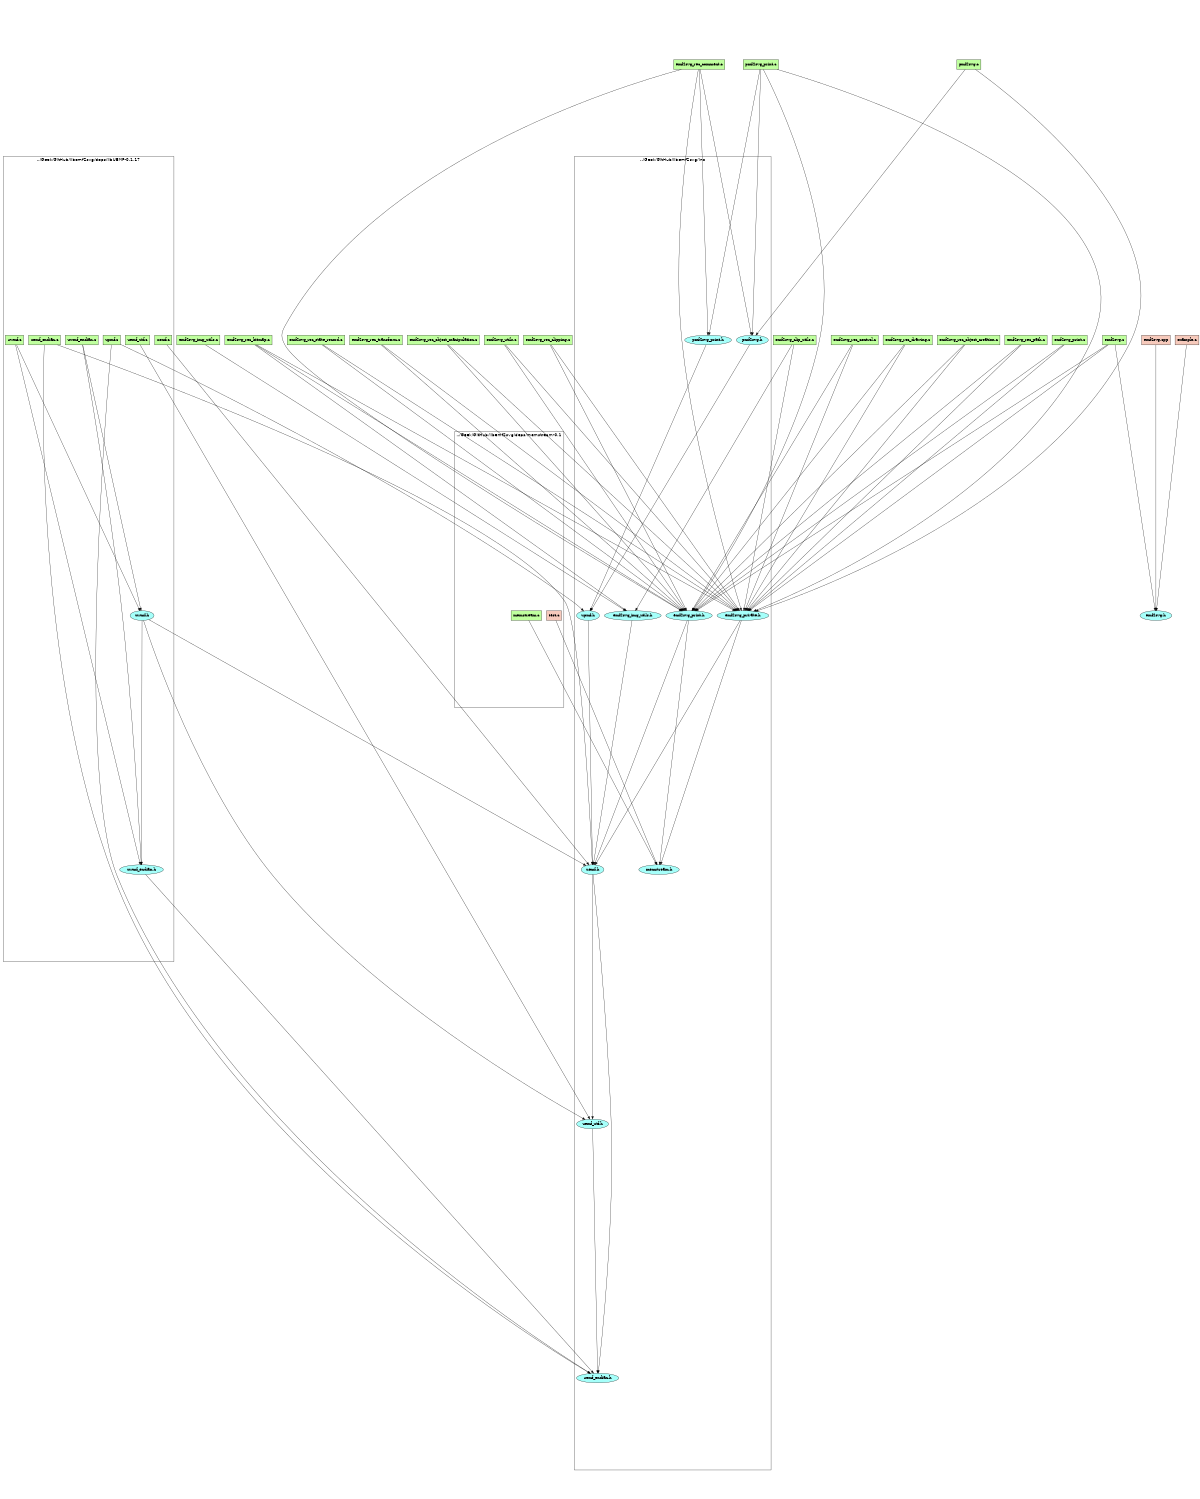 digraph "source tree" {
    overlap=scale;
    size="8,10";
    ratio="fill";
    fontsize="16";
    fontname="Helvetica";
	clusterrank="local";
subgraph "cluster../Geek/GitHub/libemf2svg/inc" {
	label="../Geek/GitHub/libemf2svg/inc";
	"upmf.h";
}
subgraph "cluster../Geek/GitHub/libemf2svg/inc" {
	label="../Geek/GitHub/libemf2svg/inc";
	"pmf2svg.h";
}
"pmf2svg.h" [fillcolor="#A5FFFA", shape="ellipse", style="filled"];
subgraph "cluster../Geek/GitHub/libemf2svg/inc" {
	label="../Geek/GitHub/libemf2svg/inc";
	"uemf.h";
}
subgraph "cluster../Geek/GitHub/libemf2svg/inc" {
	label="../Geek/GitHub/libemf2svg/inc";
	"emf2svg_img_utils.h";
}
"emf2svg_img_utils.h" [fillcolor="#A5FFFA", shape="ellipse", style="filled"];
subgraph "cluster../Geek/GitHub/libemf2svg/inc" {
	label="../Geek/GitHub/libemf2svg/inc";
	"uemf.h";
}
subgraph "cluster../Geek/GitHub/libemf2svg/inc" {
	label="../Geek/GitHub/libemf2svg/inc";
	"upmf.h";
}
"upmf.h" [fillcolor="#A5FFFA", shape="ellipse", style="filled"];
subgraph "cluster../Geek/GitHub/libemf2svg/inc" {
	label="../Geek/GitHub/libemf2svg/inc";
	"uemf_utf.h";
}
subgraph "cluster../Geek/GitHub/libemf2svg/inc" {
	label="../Geek/GitHub/libemf2svg/inc";
	"uemf.h";
}
subgraph "cluster../Geek/GitHub/libemf2svg/inc" {
	label="../Geek/GitHub/libemf2svg/inc";
	"uemf_endian.h";
}
subgraph "cluster../Geek/GitHub/libemf2svg/inc" {
	label="../Geek/GitHub/libemf2svg/inc";
	"uemf.h";
}
"uemf.h" [fillcolor="#A5FFFA", shape="ellipse", style="filled"];
subgraph "cluster../Geek/GitHub/libemf2svg/inc" {
	label="../Geek/GitHub/libemf2svg/inc";
	"uemf.h";
}
subgraph "cluster../Geek/GitHub/libemf2svg/inc" {
	label="../Geek/GitHub/libemf2svg/inc";
	"emf2svg_private.h";
}
subgraph "cluster../Geek/GitHub/libemf2svg/inc" {
	label="../Geek/GitHub/libemf2svg/inc";
	"memstream.h";
}
subgraph "cluster../Geek/GitHub/libemf2svg/inc" {
	label="../Geek/GitHub/libemf2svg/inc";
	"emf2svg_private.h";
}
"emf2svg_private.h" [fillcolor="#A5FFFA", shape="ellipse", style="filled"];
subgraph "cluster../Geek/GitHub/libemf2svg/inc" {
	label="../Geek/GitHub/libemf2svg/inc";
	"uemf.h";
}
subgraph "cluster../Geek/GitHub/libemf2svg/inc" {
	label="../Geek/GitHub/libemf2svg/inc";
	"emf2svg_print.h";
}
subgraph "cluster../Geek/GitHub/libemf2svg/inc" {
	label="../Geek/GitHub/libemf2svg/inc";
	"memstream.h";
}
subgraph "cluster../Geek/GitHub/libemf2svg/inc" {
	label="../Geek/GitHub/libemf2svg/inc";
	"emf2svg_print.h";
}
"emf2svg_print.h" [fillcolor="#A5FFFA", shape="ellipse", style="filled"];
"emf2svg.h" [fillcolor="#A5FFFA", shape="ellipse", style="filled"];
"uemf_endian.h" [fillcolor="#A5FFFA", shape="ellipse", style="filled"];
subgraph "cluster../Geek/GitHub/libemf2svg/inc" {
	label="../Geek/GitHub/libemf2svg/inc";
	"uemf_endian.h";
}
subgraph "cluster../Geek/GitHub/libemf2svg/inc" {
	label="../Geek/GitHub/libemf2svg/inc";
	"uemf_utf.h";
}
"uemf_utf.h" [fillcolor="#A5FFFA", shape="ellipse", style="filled"];
"memstream.h" [fillcolor="#A5FFFA", shape="ellipse", style="filled"];
subgraph "cluster../Geek/GitHub/libemf2svg/inc" {
	label="../Geek/GitHub/libemf2svg/inc";
	"upmf.h";
}
subgraph "cluster../Geek/GitHub/libemf2svg/inc" {
	label="../Geek/GitHub/libemf2svg/inc";
	"pmf2svg_print.h";
}
"pmf2svg_print.h" [fillcolor="#A5FFFA", shape="ellipse", style="filled"];
"example.c" [fillcolor="#F6C9BB", shape="box", style="filled"];
subgraph "cluster../Geek/GitHub/libemf2svg/deps/memstream-0.1" {
	label="../Geek/GitHub/libemf2svg/deps/memstream-0.1";
	"memstream.h";
}
subgraph "cluster../Geek/GitHub/libemf2svg/deps/memstream-0.1" {
	label="../Geek/GitHub/libemf2svg/deps/memstream-0.1";
	"test.c";
}
"test.c" [fillcolor="#F6C9BB", shape="box", style="filled"];
"memstream.h" [fillcolor="#A5FFFA", shape="ellipse", style="filled"];
subgraph "cluster../Geek/GitHub/libemf2svg/deps/memstream-0.1" {
	label="../Geek/GitHub/libemf2svg/deps/memstream-0.1";
	"memstream.h";
}
subgraph "cluster../Geek/GitHub/libemf2svg/deps/memstream-0.1" {
	label="../Geek/GitHub/libemf2svg/deps/memstream-0.1";
	"memstream.c";
}
"memstream.c" [fillcolor="#BFFF9E", shape="box", style="filled"];
subgraph "cluster../Geek/GitHub/libemf2svg/deps/libUEMF-0.1.17" {
	label="../Geek/GitHub/libemf2svg/deps/libUEMF-0.1.17";
	"uwmf.h";
}
subgraph "cluster../Geek/GitHub/libemf2svg/deps/libUEMF-0.1.17" {
	label="../Geek/GitHub/libemf2svg/deps/libUEMF-0.1.17";
	"uwmf.c";
}
subgraph "cluster../Geek/GitHub/libemf2svg/deps/libUEMF-0.1.17" {
	label="../Geek/GitHub/libemf2svg/deps/libUEMF-0.1.17";
	"uwmf_endian.h";
}
subgraph "cluster../Geek/GitHub/libemf2svg/deps/libUEMF-0.1.17" {
	label="../Geek/GitHub/libemf2svg/deps/libUEMF-0.1.17";
	"uwmf.c";
}
"uwmf.c" [fillcolor="#BFFF9E", shape="box", style="filled"];
subgraph "cluster../Geek/GitHub/libemf2svg/deps/libUEMF-0.1.17" {
	label="../Geek/GitHub/libemf2svg/deps/libUEMF-0.1.17";
	"uwmf.h";
}
subgraph "cluster../Geek/GitHub/libemf2svg/deps/libUEMF-0.1.17" {
	label="../Geek/GitHub/libemf2svg/deps/libUEMF-0.1.17";
	"uwmf_endian.c";
}
subgraph "cluster../Geek/GitHub/libemf2svg/deps/libUEMF-0.1.17" {
	label="../Geek/GitHub/libemf2svg/deps/libUEMF-0.1.17";
	"uwmf_endian.h";
}
subgraph "cluster../Geek/GitHub/libemf2svg/deps/libUEMF-0.1.17" {
	label="../Geek/GitHub/libemf2svg/deps/libUEMF-0.1.17";
	"uwmf_endian.c";
}
"uwmf_endian.c" [fillcolor="#BFFF9E", shape="box", style="filled"];
subgraph "cluster../Geek/GitHub/libemf2svg/deps/libUEMF-0.1.17" {
	label="../Geek/GitHub/libemf2svg/deps/libUEMF-0.1.17";
	"uemf.h";
}
subgraph "cluster../Geek/GitHub/libemf2svg/deps/libUEMF-0.1.17" {
	label="../Geek/GitHub/libemf2svg/deps/libUEMF-0.1.17";
	"upmf.h";
}
"upmf.h" [fillcolor="#A5FFFA", shape="ellipse", style="filled"];
subgraph "cluster../Geek/GitHub/libemf2svg/deps/libUEMF-0.1.17" {
	label="../Geek/GitHub/libemf2svg/deps/libUEMF-0.1.17";
	"uemf_utf.h";
}
subgraph "cluster../Geek/GitHub/libemf2svg/deps/libUEMF-0.1.17" {
	label="../Geek/GitHub/libemf2svg/deps/libUEMF-0.1.17";
	"uemf.h";
}
subgraph "cluster../Geek/GitHub/libemf2svg/deps/libUEMF-0.1.17" {
	label="../Geek/GitHub/libemf2svg/deps/libUEMF-0.1.17";
	"uemf_endian.h";
}
subgraph "cluster../Geek/GitHub/libemf2svg/deps/libUEMF-0.1.17" {
	label="../Geek/GitHub/libemf2svg/deps/libUEMF-0.1.17";
	"uemf.h";
}
"uemf.h" [fillcolor="#A5FFFA", shape="ellipse", style="filled"];
subgraph "cluster../Geek/GitHub/libemf2svg/deps/libUEMF-0.1.17" {
	label="../Geek/GitHub/libemf2svg/deps/libUEMF-0.1.17";
	"uemf.h";
}
subgraph "cluster../Geek/GitHub/libemf2svg/deps/libUEMF-0.1.17" {
	label="../Geek/GitHub/libemf2svg/deps/libUEMF-0.1.17";
	"uemf_endian.c";
}
subgraph "cluster../Geek/GitHub/libemf2svg/deps/libUEMF-0.1.17" {
	label="../Geek/GitHub/libemf2svg/deps/libUEMF-0.1.17";
	"uemf_endian.h";
}
subgraph "cluster../Geek/GitHub/libemf2svg/deps/libUEMF-0.1.17" {
	label="../Geek/GitHub/libemf2svg/deps/libUEMF-0.1.17";
	"uemf_endian.c";
}
"uemf_endian.c" [fillcolor="#BFFF9E", shape="box", style="filled"];
subgraph "cluster../Geek/GitHub/libemf2svg/deps/libUEMF-0.1.17" {
	label="../Geek/GitHub/libemf2svg/deps/libUEMF-0.1.17";
	"uemf.h";
}
subgraph "cluster../Geek/GitHub/libemf2svg/deps/libUEMF-0.1.17" {
	label="../Geek/GitHub/libemf2svg/deps/libUEMF-0.1.17";
	"uemf.c";
}
"uemf.c" [fillcolor="#BFFF9E", shape="box", style="filled"];
"uemf_endian.h" [fillcolor="#A5FFFA", shape="ellipse", style="filled"];
subgraph "cluster../Geek/GitHub/libemf2svg/deps/libUEMF-0.1.17" {
	label="../Geek/GitHub/libemf2svg/deps/libUEMF-0.1.17";
	"uemf_endian.h";
}
subgraph "cluster../Geek/GitHub/libemf2svg/deps/libUEMF-0.1.17" {
	label="../Geek/GitHub/libemf2svg/deps/libUEMF-0.1.17";
	"uemf_utf.h";
}
"uemf_utf.h" [fillcolor="#A5FFFA", shape="ellipse", style="filled"];
subgraph "cluster../Geek/GitHub/libemf2svg/deps/libUEMF-0.1.17" {
	label="../Geek/GitHub/libemf2svg/deps/libUEMF-0.1.17";
	"uemf_endian.h";
}
subgraph "cluster../Geek/GitHub/libemf2svg/deps/libUEMF-0.1.17" {
	label="../Geek/GitHub/libemf2svg/deps/libUEMF-0.1.17";
	"uwmf_endian.h";
}
"uwmf_endian.h" [fillcolor="#A5FFFA", shape="ellipse", style="filled"];
subgraph "cluster../Geek/GitHub/libemf2svg/deps/libUEMF-0.1.17" {
	label="../Geek/GitHub/libemf2svg/deps/libUEMF-0.1.17";
	"upmf.h";
}
subgraph "cluster../Geek/GitHub/libemf2svg/deps/libUEMF-0.1.17" {
	label="../Geek/GitHub/libemf2svg/deps/libUEMF-0.1.17";
	"upmf.c";
}
subgraph "cluster../Geek/GitHub/libemf2svg/deps/libUEMF-0.1.17" {
	label="../Geek/GitHub/libemf2svg/deps/libUEMF-0.1.17";
	"uemf_endian.h";
}
subgraph "cluster../Geek/GitHub/libemf2svg/deps/libUEMF-0.1.17" {
	label="../Geek/GitHub/libemf2svg/deps/libUEMF-0.1.17";
	"upmf.c";
}
"upmf.c" [fillcolor="#BFFF9E", shape="box", style="filled"];
subgraph "cluster../Geek/GitHub/libemf2svg/deps/libUEMF-0.1.17" {
	label="../Geek/GitHub/libemf2svg/deps/libUEMF-0.1.17";
	"uemf.h";
}
subgraph "cluster../Geek/GitHub/libemf2svg/deps/libUEMF-0.1.17" {
	label="../Geek/GitHub/libemf2svg/deps/libUEMF-0.1.17";
	"uwmf.h";
}
subgraph "cluster../Geek/GitHub/libemf2svg/deps/libUEMF-0.1.17" {
	label="../Geek/GitHub/libemf2svg/deps/libUEMF-0.1.17";
	"uemf_utf.h";
}
subgraph "cluster../Geek/GitHub/libemf2svg/deps/libUEMF-0.1.17" {
	label="../Geek/GitHub/libemf2svg/deps/libUEMF-0.1.17";
	"uwmf.h";
}
subgraph "cluster../Geek/GitHub/libemf2svg/deps/libUEMF-0.1.17" {
	label="../Geek/GitHub/libemf2svg/deps/libUEMF-0.1.17";
	"uwmf_endian.h";
}
subgraph "cluster../Geek/GitHub/libemf2svg/deps/libUEMF-0.1.17" {
	label="../Geek/GitHub/libemf2svg/deps/libUEMF-0.1.17";
	"uwmf.h";
}
"uwmf.h" [fillcolor="#A5FFFA", shape="ellipse", style="filled"];
subgraph "cluster../Geek/GitHub/libemf2svg/deps/libUEMF-0.1.17" {
	label="../Geek/GitHub/libemf2svg/deps/libUEMF-0.1.17";
	"uemf_utf.h";
}
subgraph "cluster../Geek/GitHub/libemf2svg/deps/libUEMF-0.1.17" {
	label="../Geek/GitHub/libemf2svg/deps/libUEMF-0.1.17";
	"uemf_utf.c";
}
"uemf_utf.c" [fillcolor="#BFFF9E", shape="box", style="filled"];
"emf2svg_rec_path.c" [fillcolor="#BFFF9E", shape="box", style="filled"];
"emf2svg_print.c" [fillcolor="#BFFF9E", shape="box", style="filled"];
"emf2svg.c" [fillcolor="#BFFF9E", shape="box", style="filled"];
"emf2svg_clip_utils.c" [fillcolor="#BFFF9E", shape="box", style="filled"];
"emf2svg_rec_control.c" [fillcolor="#BFFF9E", shape="box", style="filled"];
"emf2svg_rec_comment.c" [fillcolor="#BFFF9E", shape="box", style="filled"];
"uemf_endian.c" [fillcolor="#BFFF9E", shape="box", style="filled"];
"uemf.c" [fillcolor="#BFFF9E", shape="box", style="filled"];
"emf2svg_rec_drawing.c" [fillcolor="#BFFF9E", shape="box", style="filled"];
"emf2svg_rec_object_creation.c" [fillcolor="#BFFF9E", shape="box", style="filled"];
"emf2svg_rec_transform.c" [fillcolor="#BFFF9E", shape="box", style="filled"];
"emf2svg_img_utils.c" [fillcolor="#BFFF9E", shape="box", style="filled"];
"pmf2svg_print.c" [fillcolor="#BFFF9E", shape="box", style="filled"];
"emf2svg_rec_object_manipulation.c" [fillcolor="#BFFF9E", shape="box", style="filled"];
"emf2svg_utils.c" [fillcolor="#BFFF9E", shape="box", style="filled"];
"emf2svg_rec_clipping.c" [fillcolor="#BFFF9E", shape="box", style="filled"];
"pmf2svg.c" [fillcolor="#BFFF9E", shape="box", style="filled"];
"upmf.c" [fillcolor="#BFFF9E", shape="box", style="filled"];
"emf2svg_rec_state_record.c" [fillcolor="#BFFF9E", shape="box", style="filled"];
"memstream.c" [fillcolor="#BFFF9E", shape="box", style="filled"];
"emf2svg_rec_bitmap.c" [fillcolor="#BFFF9E", shape="box", style="filled"];
"uemf_utf.c" [fillcolor="#BFFF9E", shape="box", style="filled"];
"emf2svg.cpp" [fillcolor="#F6C9BB", shape="box", style="filled"];
	"emf2svg_rec_drawing.c" -> "emf2svg_print.h"
	"uemf_endian.c" -> "uemf_endian.h"
	"pmf2svg_print.c" -> "pmf2svg.h"
	"emf2svg_rec_state_record.c" -> "emf2svg_private.h"
	"emf2svg_rec_drawing.c" -> "emf2svg_private.h"
	"emf2svg_rec_state_record.c" -> "emf2svg_print.h"
	"uemf.h" -> "uemf_endian.h"
	"emf2svg_rec_object_manipulation.c" -> "emf2svg_private.h"
	"emf2svg_rec_object_manipulation.c" -> "emf2svg_print.h"
	"uwmf.h" -> "uemf.h"
	"pmf2svg_print.h" -> "upmf.h"
	"emf2svg_print.h" -> "uemf.h"
	"pmf2svg.c" -> "emf2svg_private.h"
	"emf2svg_rec_bitmap.c" -> "emf2svg_print.h"
	"pmf2svg.c" -> "pmf2svg.h"
	"uwmf.h" -> "uemf_utf.h"
	"emf2svg_rec_object_creation.c" -> "emf2svg_print.h"
	"upmf.c" -> "upmf.h"
	"emf2svg_rec_comment.c" -> "emf2svg_private.h"
	"emf2svg_rec_control.c" -> "emf2svg_private.h"
	"emf2svg.c" -> "emf2svg_print.h"
	"pmf2svg_print.c" -> "pmf2svg_print.h"
	"uwmf_endian.c" -> "uwmf.h"
	"emf2svg.cpp" -> "emf2svg.h"
	"uwmf.c" -> "uwmf_endian.h"
	"emf2svg_private.h" -> "memstream.h"
	"emf2svg.c" -> "emf2svg_private.h"
	"uemf.c" -> "uemf.h"
	"emf2svg_rec_comment.c" -> "pmf2svg_print.h"
	"uwmf_endian.h" -> "uemf_endian.h"
	"emf2svg_rec_comment.c" -> "pmf2svg.h"
	"emf2svg_rec_bitmap.c" -> "emf2svg_img_utils.h"
	"emf2svg_rec_path.c" -> "emf2svg_private.h"
	"emf2svg_print.c" -> "emf2svg_print.h"
	"emf2svg_rec_transform.c" -> "emf2svg_print.h"
	"upmf.c" -> "uemf_endian.h"
	"emf2svg_clip_utils.c" -> "emf2svg_private.h"
	"upmf.h" -> "uemf.h"
	"pmf2svg_print.c" -> "emf2svg_private.h"
	"pmf2svg_print.c" -> "emf2svg_print.h"
	"uemf.h" -> "uemf_utf.h"
	"emf2svg_rec_clipping.c" -> "emf2svg_private.h"
	"emf2svg_private.h" -> "uemf.h"
	"test.c" -> "memstream.h"
	"uemf_utf.h" -> "uemf_endian.h"
	"emf2svg_rec_path.c" -> "emf2svg_print.h"
	"emf2svg_rec_control.c" -> "emf2svg_print.h"
	"emf2svg_rec_transform.c" -> "emf2svg_private.h"
	"emf2svg_rec_bitmap.c" -> "emf2svg_private.h"
	"emf2svg.c" -> "emf2svg.h"
	"emf2svg_utils.c" -> "emf2svg_private.h"
	"emf2svg_rec_object_creation.c" -> "emf2svg_private.h"
	"memstream.c" -> "memstream.h"
	"uemf_utf.c" -> "uemf_utf.h"
	"emf2svg_clip_utils.c" -> "emf2svg_img_utils.h"
	"emf2svg_print.h" -> "memstream.h"
	"uwmf_endian.c" -> "uwmf_endian.h"
	"emf2svg_print.c" -> "emf2svg_private.h"
	"pmf2svg.h" -> "upmf.h"
	"emf2svg_rec_comment.c" -> "emf2svg_print.h"
	"example.c" -> "emf2svg.h"
	"emf2svg_utils.c" -> "emf2svg_print.h"
	"uwmf.c" -> "uwmf.h"
	"emf2svg_img_utils.c" -> "emf2svg_img_utils.h"
	"uwmf.h" -> "uwmf_endian.h"
	"emf2svg_img_utils.h" -> "uemf.h"
	"uemf_endian.c" -> "uemf.h"
	"emf2svg_rec_clipping.c" -> "emf2svg_print.h"
}

